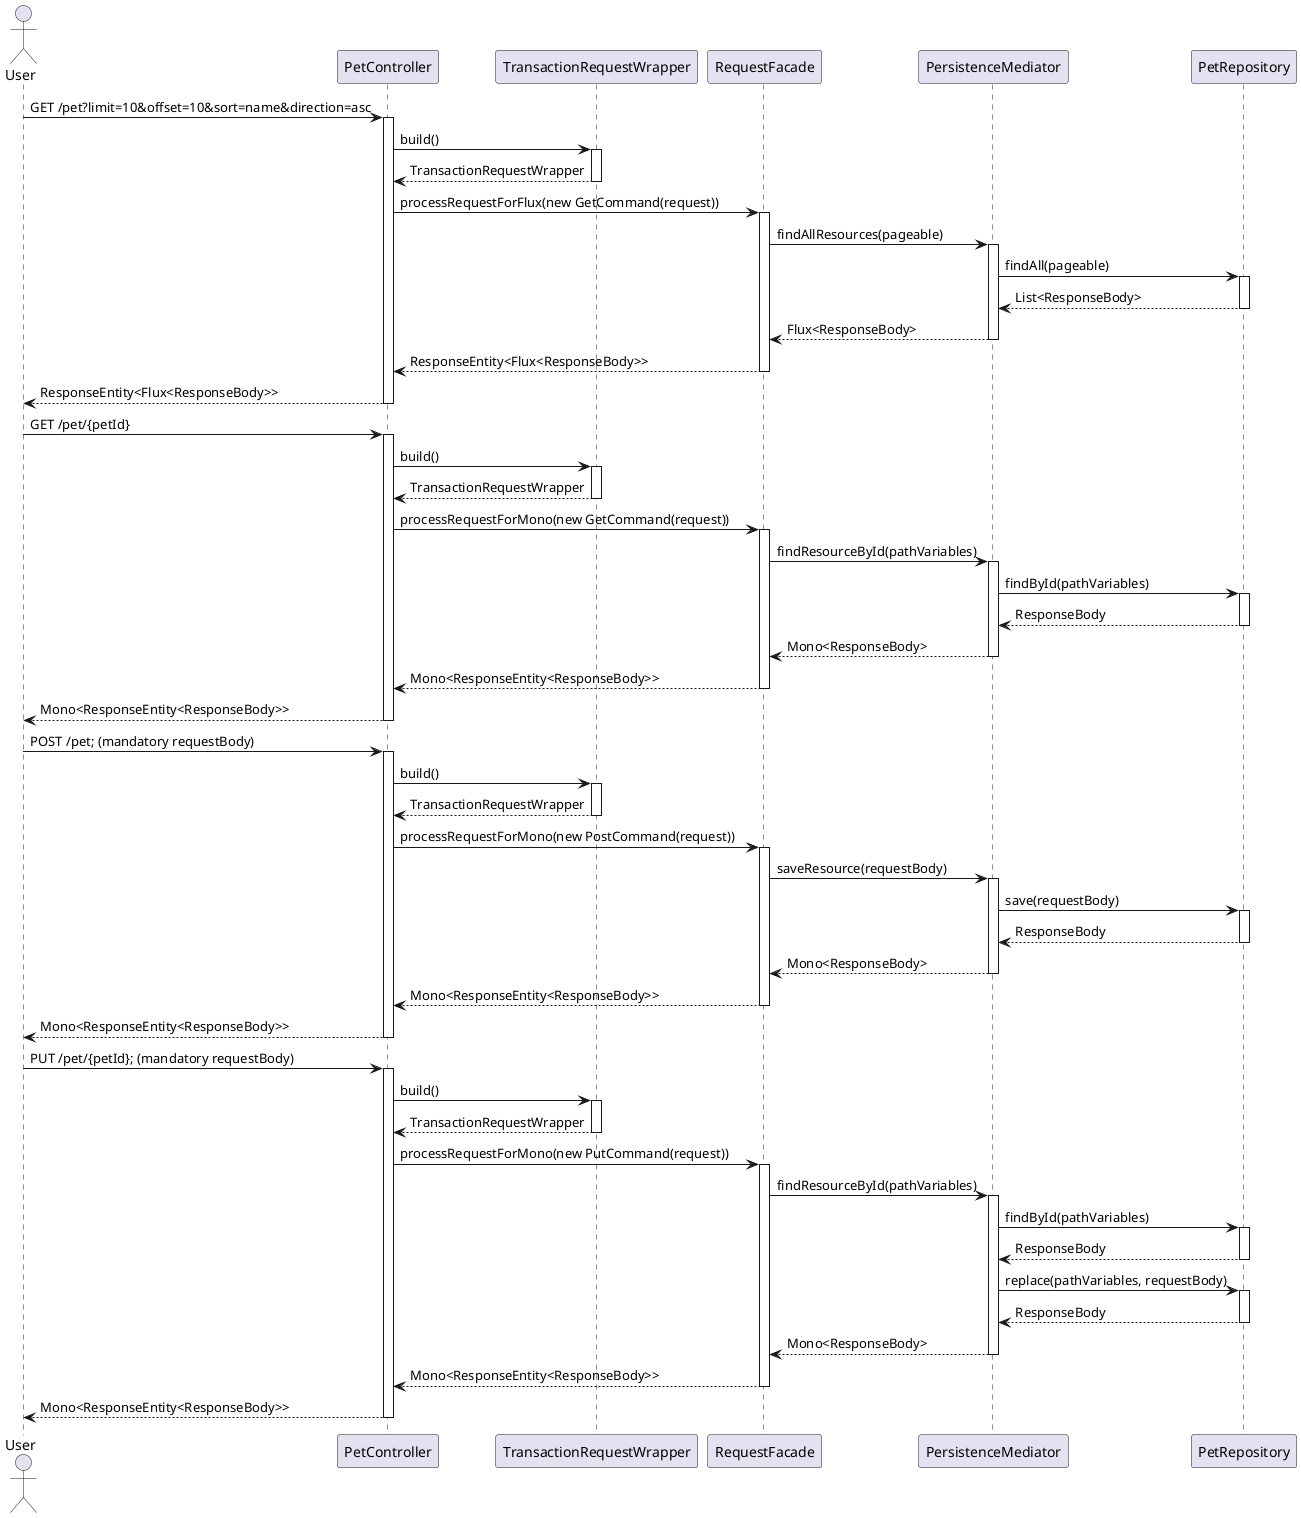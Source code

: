 @startuml

actor User

User -> PetController: GET /pet?limit=10&offset=10&sort=name&direction=asc
activate PetController
PetController -> TransactionRequestWrapper: build()
activate TransactionRequestWrapper
TransactionRequestWrapper --> PetController: TransactionRequestWrapper
deactivate TransactionRequestWrapper
PetController -> RequestFacade: processRequestForFlux(new GetCommand(request))
activate RequestFacade
RequestFacade -> PersistenceMediator: findAllResources(pageable)
activate PersistenceMediator
PersistenceMediator -> PetRepository: findAll(pageable)
activate PetRepository
PetRepository --> PersistenceMediator: List<ResponseBody>
deactivate PetRepository
PersistenceMediator --> RequestFacade: Flux<ResponseBody>
deactivate PersistenceMediator
RequestFacade --> PetController: ResponseEntity<Flux<ResponseBody>>
deactivate RequestFacade
PetController --> User: ResponseEntity<Flux<ResponseBody>>
deactivate PetController

User -> PetController: GET /pet/{petId}
activate PetController
PetController -> TransactionRequestWrapper: build()
activate TransactionRequestWrapper
TransactionRequestWrapper --> PetController: TransactionRequestWrapper
deactivate TransactionRequestWrapper
PetController -> RequestFacade: processRequestForMono(new GetCommand(request))
activate RequestFacade
RequestFacade -> PersistenceMediator: findResourceById(pathVariables)
activate PersistenceMediator
PersistenceMediator -> PetRepository: findById(pathVariables)
activate PetRepository
PetRepository --> PersistenceMediator: ResponseBody
deactivate PetRepository
PersistenceMediator --> RequestFacade: Mono<ResponseBody>
deactivate PersistenceMediator
RequestFacade --> PetController: Mono<ResponseEntity<ResponseBody>>
deactivate RequestFacade
PetController --> User: Mono<ResponseEntity<ResponseBody>>
deactivate PetController

User -> PetController: POST /pet; (mandatory requestBody)
activate PetController
PetController -> TransactionRequestWrapper: build()
activate TransactionRequestWrapper
TransactionRequestWrapper --> PetController: TransactionRequestWrapper
deactivate TransactionRequestWrapper
PetController -> RequestFacade: processRequestForMono(new PostCommand(request))
activate RequestFacade
RequestFacade -> PersistenceMediator: saveResource(requestBody)
activate PersistenceMediator
PersistenceMediator -> PetRepository: save(requestBody)
activate PetRepository
PetRepository --> PersistenceMediator: ResponseBody
deactivate PetRepository
PersistenceMediator --> RequestFacade: Mono<ResponseBody>
deactivate PersistenceMediator
RequestFacade --> PetController: Mono<ResponseEntity<ResponseBody>>
deactivate RequestFacade
PetController --> User: Mono<ResponseEntity<ResponseBody>>
deactivate PetController

User -> PetController: PUT /pet/{petId}; (mandatory requestBody)
activate PetController
PetController -> TransactionRequestWrapper: build()
activate TransactionRequestWrapper
TransactionRequestWrapper --> PetController: TransactionRequestWrapper
deactivate TransactionRequestWrapper
PetController -> RequestFacade: processRequestForMono(new PutCommand(request))
activate RequestFacade
RequestFacade -> PersistenceMediator: findResourceById(pathVariables)
activate PersistenceMediator
PersistenceMediator -> PetRepository: findById(pathVariables)
activate PetRepository
PetRepository --> PersistenceMediator: ResponseBody
deactivate PetRepository
PersistenceMediator -> PetRepository: replace(pathVariables, requestBody)
activate PetRepository
PetRepository --> PersistenceMediator: ResponseBody
deactivate PetRepository
PersistenceMediator --> RequestFacade: Mono<ResponseBody>
deactivate PersistenceMediator
RequestFacade --> PetController: Mono<ResponseEntity<ResponseBody>>
deactivate RequestFacade
PetController --> User: Mono<ResponseEntity<ResponseBody>>
deactivate PetController

@enduml